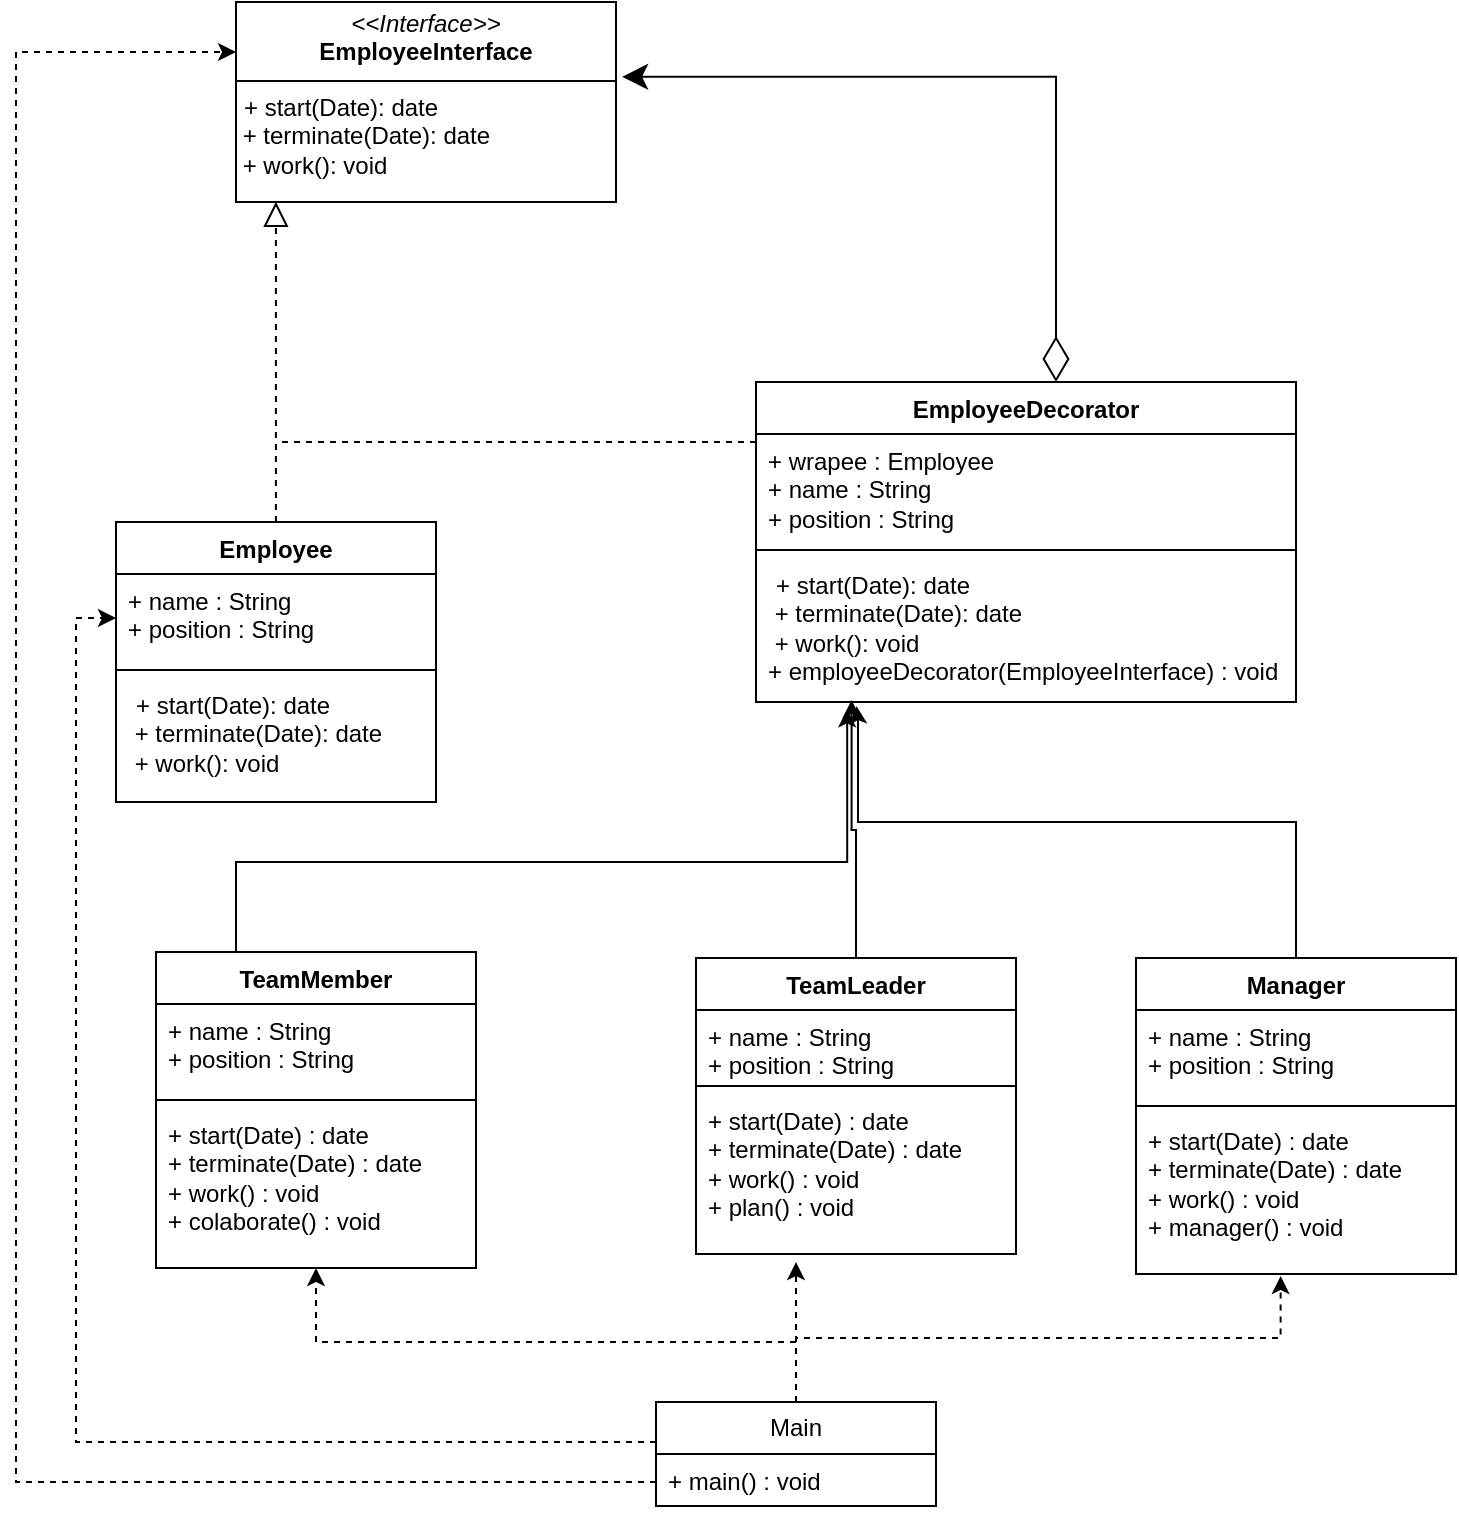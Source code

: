 <mxfile version="24.2.3" type="github">
  <diagram name="Página-1" id="Zz3LHBtKeq-96lKsclH2">
    <mxGraphModel dx="1242" dy="831" grid="1" gridSize="10" guides="1" tooltips="1" connect="1" arrows="1" fold="1" page="1" pageScale="1" pageWidth="827" pageHeight="1169" math="0" shadow="0">
      <root>
        <mxCell id="0" />
        <mxCell id="1" parent="0" />
        <mxCell id="lURi1AwwKtQnnZvf4Rh--5" value="TeamMember" style="swimlane;fontStyle=1;align=center;verticalAlign=top;childLayout=stackLayout;horizontal=1;startSize=26;horizontalStack=0;resizeParent=1;resizeParentMax=0;resizeLast=0;collapsible=1;marginBottom=0;whiteSpace=wrap;html=1;" vertex="1" parent="1">
          <mxGeometry x="90" y="525" width="160" height="158" as="geometry" />
        </mxCell>
        <mxCell id="lURi1AwwKtQnnZvf4Rh--6" value="+ name : String&lt;div&gt;+ position : String&lt;/div&gt;" style="text;strokeColor=none;fillColor=none;align=left;verticalAlign=top;spacingLeft=4;spacingRight=4;overflow=hidden;rotatable=0;points=[[0,0.5],[1,0.5]];portConstraint=eastwest;whiteSpace=wrap;html=1;" vertex="1" parent="lURi1AwwKtQnnZvf4Rh--5">
          <mxGeometry y="26" width="160" height="44" as="geometry" />
        </mxCell>
        <mxCell id="lURi1AwwKtQnnZvf4Rh--7" value="" style="line;strokeWidth=1;fillColor=none;align=left;verticalAlign=middle;spacingTop=-1;spacingLeft=3;spacingRight=3;rotatable=0;labelPosition=right;points=[];portConstraint=eastwest;strokeColor=inherit;" vertex="1" parent="lURi1AwwKtQnnZvf4Rh--5">
          <mxGeometry y="70" width="160" height="8" as="geometry" />
        </mxCell>
        <mxCell id="lURi1AwwKtQnnZvf4Rh--8" value="+ start(Date) : date&lt;div&gt;+ terminate(Date) : date&lt;/div&gt;&lt;div&gt;+ work() : void&lt;/div&gt;&lt;div&gt;+ colaborate() : void&amp;nbsp;&lt;/div&gt;" style="text;strokeColor=none;fillColor=none;align=left;verticalAlign=top;spacingLeft=4;spacingRight=4;overflow=hidden;rotatable=0;points=[[0,0.5],[1,0.5]];portConstraint=eastwest;whiteSpace=wrap;html=1;" vertex="1" parent="lURi1AwwKtQnnZvf4Rh--5">
          <mxGeometry y="78" width="160" height="80" as="geometry" />
        </mxCell>
        <mxCell id="lURi1AwwKtQnnZvf4Rh--9" value="TeamLeader" style="swimlane;fontStyle=1;align=center;verticalAlign=top;childLayout=stackLayout;horizontal=1;startSize=26;horizontalStack=0;resizeParent=1;resizeParentMax=0;resizeLast=0;collapsible=1;marginBottom=0;whiteSpace=wrap;html=1;" vertex="1" parent="1">
          <mxGeometry x="360" y="528" width="160" height="148" as="geometry" />
        </mxCell>
        <mxCell id="lURi1AwwKtQnnZvf4Rh--10" value="+ name : String&lt;div&gt;+ position : String&lt;/div&gt;" style="text;strokeColor=none;fillColor=none;align=left;verticalAlign=top;spacingLeft=4;spacingRight=4;overflow=hidden;rotatable=0;points=[[0,0.5],[1,0.5]];portConstraint=eastwest;whiteSpace=wrap;html=1;" vertex="1" parent="lURi1AwwKtQnnZvf4Rh--9">
          <mxGeometry y="26" width="160" height="34" as="geometry" />
        </mxCell>
        <mxCell id="lURi1AwwKtQnnZvf4Rh--11" value="" style="line;strokeWidth=1;fillColor=none;align=left;verticalAlign=middle;spacingTop=-1;spacingLeft=3;spacingRight=3;rotatable=0;labelPosition=right;points=[];portConstraint=eastwest;strokeColor=inherit;" vertex="1" parent="lURi1AwwKtQnnZvf4Rh--9">
          <mxGeometry y="60" width="160" height="8" as="geometry" />
        </mxCell>
        <mxCell id="lURi1AwwKtQnnZvf4Rh--12" value="+ start(Date) : date&lt;div&gt;+ terminate(Date) : date&lt;/div&gt;&lt;div&gt;+ work() : void&lt;/div&gt;&lt;div&gt;+ plan() : void&amp;nbsp;&lt;/div&gt;" style="text;strokeColor=none;fillColor=none;align=left;verticalAlign=top;spacingLeft=4;spacingRight=4;overflow=hidden;rotatable=0;points=[[0,0.5],[1,0.5]];portConstraint=eastwest;whiteSpace=wrap;html=1;" vertex="1" parent="lURi1AwwKtQnnZvf4Rh--9">
          <mxGeometry y="68" width="160" height="80" as="geometry" />
        </mxCell>
        <mxCell id="lURi1AwwKtQnnZvf4Rh--44" style="edgeStyle=orthogonalEdgeStyle;rounded=0;orthogonalLoop=1;jettySize=auto;html=1;entryX=0.186;entryY=1.029;entryDx=0;entryDy=0;entryPerimeter=0;" edge="1" parent="1" source="lURi1AwwKtQnnZvf4Rh--13" target="lURi1AwwKtQnnZvf4Rh--32">
          <mxGeometry relative="1" as="geometry">
            <mxPoint x="440" y="410" as="targetPoint" />
            <Array as="points">
              <mxPoint x="660" y="460" />
              <mxPoint x="441" y="460" />
              <mxPoint x="441" y="410" />
              <mxPoint x="440" y="410" />
            </Array>
          </mxGeometry>
        </mxCell>
        <mxCell id="lURi1AwwKtQnnZvf4Rh--13" value="Manager" style="swimlane;fontStyle=1;align=center;verticalAlign=top;childLayout=stackLayout;horizontal=1;startSize=26;horizontalStack=0;resizeParent=1;resizeParentMax=0;resizeLast=0;collapsible=1;marginBottom=0;whiteSpace=wrap;html=1;" vertex="1" parent="1">
          <mxGeometry x="580" y="528" width="160" height="158" as="geometry" />
        </mxCell>
        <mxCell id="lURi1AwwKtQnnZvf4Rh--14" value="+ name : String&lt;div&gt;+ position : String&lt;/div&gt;" style="text;strokeColor=none;fillColor=none;align=left;verticalAlign=top;spacingLeft=4;spacingRight=4;overflow=hidden;rotatable=0;points=[[0,0.5],[1,0.5]];portConstraint=eastwest;whiteSpace=wrap;html=1;" vertex="1" parent="lURi1AwwKtQnnZvf4Rh--13">
          <mxGeometry y="26" width="160" height="44" as="geometry" />
        </mxCell>
        <mxCell id="lURi1AwwKtQnnZvf4Rh--15" value="" style="line;strokeWidth=1;fillColor=none;align=left;verticalAlign=middle;spacingTop=-1;spacingLeft=3;spacingRight=3;rotatable=0;labelPosition=right;points=[];portConstraint=eastwest;strokeColor=inherit;" vertex="1" parent="lURi1AwwKtQnnZvf4Rh--13">
          <mxGeometry y="70" width="160" height="8" as="geometry" />
        </mxCell>
        <mxCell id="lURi1AwwKtQnnZvf4Rh--16" value="+ start(Date) : date&lt;div&gt;+ terminate(Date) : date&lt;/div&gt;&lt;div&gt;+ work() : void&lt;/div&gt;&lt;div&gt;+ manager() : void&amp;nbsp;&lt;/div&gt;" style="text;strokeColor=none;fillColor=none;align=left;verticalAlign=top;spacingLeft=4;spacingRight=4;overflow=hidden;rotatable=0;points=[[0,0.5],[1,0.5]];portConstraint=eastwest;whiteSpace=wrap;html=1;" vertex="1" parent="lURi1AwwKtQnnZvf4Rh--13">
          <mxGeometry y="78" width="160" height="80" as="geometry" />
        </mxCell>
        <mxCell id="lURi1AwwKtQnnZvf4Rh--17" value="&lt;p style=&quot;margin:0px;margin-top:4px;text-align:center;&quot;&gt;&lt;i&gt;&amp;lt;&amp;lt;Interface&amp;gt;&amp;gt;&lt;/i&gt;&lt;br&gt;&lt;b&gt;EmployeeInterface&lt;/b&gt;&lt;/p&gt;&lt;hr size=&quot;1&quot; style=&quot;border-style:solid;&quot;&gt;&lt;p style=&quot;margin:0px;margin-left:4px;&quot;&gt;+ start(Date): date&lt;/p&gt;&lt;div&gt;&amp;nbsp;+ terminate(Date): date&lt;/div&gt;&lt;div&gt;&amp;nbsp;+ work(): void&lt;/div&gt;" style="verticalAlign=top;align=left;overflow=fill;html=1;whiteSpace=wrap;" vertex="1" parent="1">
          <mxGeometry x="130" y="50" width="190" height="100" as="geometry" />
        </mxCell>
        <mxCell id="lURi1AwwKtQnnZvf4Rh--24" value="Employee" style="swimlane;fontStyle=1;align=center;verticalAlign=top;childLayout=stackLayout;horizontal=1;startSize=26;horizontalStack=0;resizeParent=1;resizeParentMax=0;resizeLast=0;collapsible=1;marginBottom=0;whiteSpace=wrap;html=1;" vertex="1" parent="1">
          <mxGeometry x="70" y="310" width="160" height="140" as="geometry" />
        </mxCell>
        <mxCell id="lURi1AwwKtQnnZvf4Rh--25" value="+ name : String&lt;br&gt;+ position : String" style="text;strokeColor=none;fillColor=none;align=left;verticalAlign=top;spacingLeft=4;spacingRight=4;overflow=hidden;rotatable=0;points=[[0,0.5],[1,0.5]];portConstraint=eastwest;whiteSpace=wrap;html=1;" vertex="1" parent="lURi1AwwKtQnnZvf4Rh--24">
          <mxGeometry y="26" width="160" height="44" as="geometry" />
        </mxCell>
        <mxCell id="lURi1AwwKtQnnZvf4Rh--26" value="" style="line;strokeWidth=1;fillColor=none;align=left;verticalAlign=middle;spacingTop=-1;spacingLeft=3;spacingRight=3;rotatable=0;labelPosition=right;points=[];portConstraint=eastwest;strokeColor=inherit;" vertex="1" parent="lURi1AwwKtQnnZvf4Rh--24">
          <mxGeometry y="70" width="160" height="8" as="geometry" />
        </mxCell>
        <mxCell id="lURi1AwwKtQnnZvf4Rh--27" value="&lt;p style=&quot;margin: 0px 0px 0px 4px;&quot;&gt;+ start(Date): date&lt;/p&gt;&lt;div&gt;&amp;nbsp;+ terminate(Date): date&lt;/div&gt;&lt;div&gt;&amp;nbsp;+ work(): void&lt;/div&gt;" style="text;strokeColor=none;fillColor=none;align=left;verticalAlign=top;spacingLeft=4;spacingRight=4;overflow=hidden;rotatable=0;points=[[0,0.5],[1,0.5]];portConstraint=eastwest;whiteSpace=wrap;html=1;" vertex="1" parent="lURi1AwwKtQnnZvf4Rh--24">
          <mxGeometry y="78" width="160" height="62" as="geometry" />
        </mxCell>
        <mxCell id="lURi1AwwKtQnnZvf4Rh--28" style="edgeStyle=orthogonalEdgeStyle;rounded=0;orthogonalLoop=1;jettySize=auto;html=1;entryX=0.105;entryY=0.999;entryDx=0;entryDy=0;entryPerimeter=0;endArrow=block;endFill=0;dashed=1;endSize=10;" edge="1" parent="1" source="lURi1AwwKtQnnZvf4Rh--24" target="lURi1AwwKtQnnZvf4Rh--17">
          <mxGeometry relative="1" as="geometry" />
        </mxCell>
        <mxCell id="lURi1AwwKtQnnZvf4Rh--29" value="EmployeeDecorator" style="swimlane;fontStyle=1;align=center;verticalAlign=top;childLayout=stackLayout;horizontal=1;startSize=26;horizontalStack=0;resizeParent=1;resizeParentMax=0;resizeLast=0;collapsible=1;marginBottom=0;whiteSpace=wrap;html=1;" vertex="1" parent="1">
          <mxGeometry x="390" y="240" width="270" height="160" as="geometry" />
        </mxCell>
        <mxCell id="lURi1AwwKtQnnZvf4Rh--30" value="&lt;div&gt;+ wrapee : Employee&lt;/div&gt;+ name : String&lt;br&gt;+ position : String" style="text;strokeColor=none;fillColor=none;align=left;verticalAlign=top;spacingLeft=4;spacingRight=4;overflow=hidden;rotatable=0;points=[[0,0.5],[1,0.5]];portConstraint=eastwest;whiteSpace=wrap;html=1;" vertex="1" parent="lURi1AwwKtQnnZvf4Rh--29">
          <mxGeometry y="26" width="270" height="54" as="geometry" />
        </mxCell>
        <mxCell id="lURi1AwwKtQnnZvf4Rh--31" value="" style="line;strokeWidth=1;fillColor=none;align=left;verticalAlign=middle;spacingTop=-1;spacingLeft=3;spacingRight=3;rotatable=0;labelPosition=right;points=[];portConstraint=eastwest;strokeColor=inherit;" vertex="1" parent="lURi1AwwKtQnnZvf4Rh--29">
          <mxGeometry y="80" width="270" height="8" as="geometry" />
        </mxCell>
        <mxCell id="lURi1AwwKtQnnZvf4Rh--32" value="&lt;p style=&quot;margin: 0px 0px 0px 4px;&quot;&gt;+ start(Date): date&lt;/p&gt;&lt;div&gt;&amp;nbsp;+ terminate(Date): date&lt;/div&gt;&lt;div&gt;&amp;nbsp;+ work(): void&lt;/div&gt;&lt;div&gt;+ employeeDecorator(EmployeeInterface) : void&lt;/div&gt;" style="text;strokeColor=none;fillColor=none;align=left;verticalAlign=top;spacingLeft=4;spacingRight=4;overflow=hidden;rotatable=0;points=[[0,0.5],[1,0.5]];portConstraint=eastwest;whiteSpace=wrap;html=1;" vertex="1" parent="lURi1AwwKtQnnZvf4Rh--29">
          <mxGeometry y="88" width="270" height="72" as="geometry" />
        </mxCell>
        <mxCell id="lURi1AwwKtQnnZvf4Rh--36" style="edgeStyle=orthogonalEdgeStyle;rounded=0;orthogonalLoop=1;jettySize=auto;html=1;entryX=1.016;entryY=0.374;entryDx=0;entryDy=0;entryPerimeter=0;startArrow=diamondThin;startFill=0;jumpSize=20;startSize=20;endSize=10;" edge="1" parent="1" source="lURi1AwwKtQnnZvf4Rh--29" target="lURi1AwwKtQnnZvf4Rh--17">
          <mxGeometry relative="1" as="geometry">
            <Array as="points">
              <mxPoint x="540" y="87" />
            </Array>
          </mxGeometry>
        </mxCell>
        <mxCell id="lURi1AwwKtQnnZvf4Rh--40" style="edgeStyle=orthogonalEdgeStyle;rounded=0;orthogonalLoop=1;jettySize=auto;html=1;dashed=1;endArrow=none;endFill=0;" edge="1" parent="1">
          <mxGeometry relative="1" as="geometry">
            <mxPoint x="150" y="270.0" as="targetPoint" />
            <mxPoint x="390" y="270.0" as="sourcePoint" />
          </mxGeometry>
        </mxCell>
        <mxCell id="lURi1AwwKtQnnZvf4Rh--41" style="edgeStyle=orthogonalEdgeStyle;rounded=0;orthogonalLoop=1;jettySize=auto;html=1;entryX=0.317;entryY=1.051;entryDx=0;entryDy=0;entryPerimeter=0;" edge="1" parent="1">
          <mxGeometry relative="1" as="geometry">
            <mxPoint x="130" y="525" as="sourcePoint" />
            <mxPoint x="435.59" y="403.672" as="targetPoint" />
            <Array as="points">
              <mxPoint x="130" y="480" />
              <mxPoint x="436" y="480" />
            </Array>
          </mxGeometry>
        </mxCell>
        <mxCell id="lURi1AwwKtQnnZvf4Rh--43" style="edgeStyle=orthogonalEdgeStyle;rounded=0;orthogonalLoop=1;jettySize=auto;html=1;entryX=0.177;entryY=0.986;entryDx=0;entryDy=0;entryPerimeter=0;" edge="1" parent="1" source="lURi1AwwKtQnnZvf4Rh--9" target="lURi1AwwKtQnnZvf4Rh--32">
          <mxGeometry relative="1" as="geometry">
            <Array as="points">
              <mxPoint x="440" y="464" />
              <mxPoint x="438" y="464" />
            </Array>
          </mxGeometry>
        </mxCell>
        <mxCell id="lURi1AwwKtQnnZvf4Rh--52" style="edgeStyle=orthogonalEdgeStyle;rounded=0;orthogonalLoop=1;jettySize=auto;html=1;dashed=1;" edge="1" parent="1" source="lURi1AwwKtQnnZvf4Rh--46">
          <mxGeometry relative="1" as="geometry">
            <mxPoint x="410" y="680" as="targetPoint" />
          </mxGeometry>
        </mxCell>
        <mxCell id="lURi1AwwKtQnnZvf4Rh--54" style="edgeStyle=orthogonalEdgeStyle;rounded=0;orthogonalLoop=1;jettySize=auto;html=1;entryX=0.5;entryY=1;entryDx=0;entryDy=0;dashed=1;" edge="1" parent="1" source="lURi1AwwKtQnnZvf4Rh--46" target="lURi1AwwKtQnnZvf4Rh--5">
          <mxGeometry relative="1" as="geometry">
            <Array as="points">
              <mxPoint x="410" y="720" />
              <mxPoint x="170" y="720" />
            </Array>
          </mxGeometry>
        </mxCell>
        <mxCell id="lURi1AwwKtQnnZvf4Rh--55" style="edgeStyle=orthogonalEdgeStyle;rounded=0;orthogonalLoop=1;jettySize=auto;html=1;entryX=0;entryY=0.5;entryDx=0;entryDy=0;dashed=1;" edge="1" parent="1" source="lURi1AwwKtQnnZvf4Rh--46" target="lURi1AwwKtQnnZvf4Rh--25">
          <mxGeometry relative="1" as="geometry">
            <Array as="points">
              <mxPoint x="50" y="770" />
              <mxPoint x="50" y="358" />
            </Array>
          </mxGeometry>
        </mxCell>
        <mxCell id="lURi1AwwKtQnnZvf4Rh--56" style="edgeStyle=orthogonalEdgeStyle;rounded=0;orthogonalLoop=1;jettySize=auto;html=1;entryX=0;entryY=0.25;entryDx=0;entryDy=0;dashed=1;" edge="1" parent="1" source="lURi1AwwKtQnnZvf4Rh--46" target="lURi1AwwKtQnnZvf4Rh--17">
          <mxGeometry relative="1" as="geometry">
            <Array as="points">
              <mxPoint x="20" y="790" />
              <mxPoint x="20" y="75" />
            </Array>
          </mxGeometry>
        </mxCell>
        <mxCell id="lURi1AwwKtQnnZvf4Rh--46" value="Main" style="swimlane;fontStyle=0;childLayout=stackLayout;horizontal=1;startSize=26;fillColor=none;horizontalStack=0;resizeParent=1;resizeParentMax=0;resizeLast=0;collapsible=1;marginBottom=0;whiteSpace=wrap;html=1;" vertex="1" parent="1">
          <mxGeometry x="340" y="750" width="140" height="52" as="geometry" />
        </mxCell>
        <mxCell id="lURi1AwwKtQnnZvf4Rh--47" value="+ main() : void" style="text;strokeColor=none;fillColor=none;align=left;verticalAlign=top;spacingLeft=4;spacingRight=4;overflow=hidden;rotatable=0;points=[[0,0.5],[1,0.5]];portConstraint=eastwest;whiteSpace=wrap;html=1;" vertex="1" parent="lURi1AwwKtQnnZvf4Rh--46">
          <mxGeometry y="26" width="140" height="26" as="geometry" />
        </mxCell>
        <mxCell id="lURi1AwwKtQnnZvf4Rh--53" style="edgeStyle=orthogonalEdgeStyle;rounded=0;orthogonalLoop=1;jettySize=auto;html=1;entryX=0.452;entryY=1.013;entryDx=0;entryDy=0;entryPerimeter=0;dashed=1;" edge="1" parent="1" source="lURi1AwwKtQnnZvf4Rh--46" target="lURi1AwwKtQnnZvf4Rh--16">
          <mxGeometry relative="1" as="geometry" />
        </mxCell>
      </root>
    </mxGraphModel>
  </diagram>
</mxfile>
